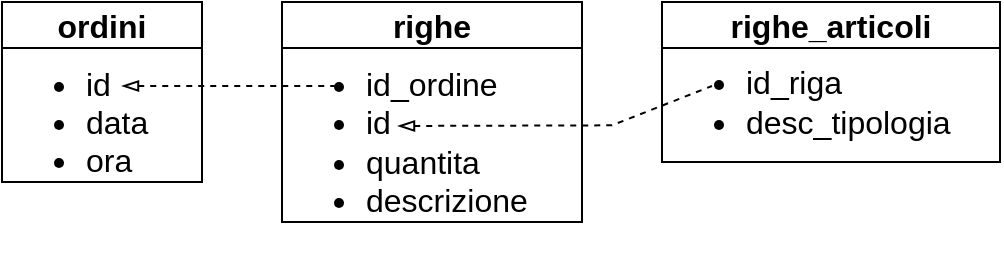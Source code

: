 <mxfile version="22.1.11" type="device">
  <diagram name="Pagina-1" id="thGd6kkPtBY-7ImnjmoQ">
    <mxGraphModel dx="770" dy="571" grid="1" gridSize="10" guides="1" tooltips="1" connect="1" arrows="1" fold="1" page="1" pageScale="1" pageWidth="827" pageHeight="1169" math="0" shadow="0">
      <root>
        <mxCell id="0" />
        <mxCell id="1" parent="0" />
        <mxCell id="hFkk-dzJIv48OriPn9km-1" value="ordini" style="swimlane;whiteSpace=wrap;html=1;fontSize=16;" vertex="1" parent="1">
          <mxGeometry x="330" y="290" width="100" height="90" as="geometry" />
        </mxCell>
        <mxCell id="hFkk-dzJIv48OriPn9km-8" value="&lt;ul style=&quot;font-size: 16px;&quot;&gt;&lt;li style=&quot;font-size: 16px;&quot;&gt;id&lt;/li&gt;&lt;li style=&quot;font-size: 16px;&quot;&gt;data&lt;/li&gt;&lt;li style=&quot;font-size: 16px;&quot;&gt;ora&lt;/li&gt;&lt;/ul&gt;" style="text;html=1;align=left;verticalAlign=middle;resizable=0;points=[];autosize=1;strokeColor=none;fillColor=none;fontSize=16;" vertex="1" parent="hFkk-dzJIv48OriPn9km-1">
          <mxGeometry y="10" width="90" height="100" as="geometry" />
        </mxCell>
        <mxCell id="hFkk-dzJIv48OriPn9km-3" value="righe" style="swimlane;whiteSpace=wrap;html=1;fontSize=16;" vertex="1" parent="1">
          <mxGeometry x="470" y="290" width="150" height="110" as="geometry" />
        </mxCell>
        <mxCell id="hFkk-dzJIv48OriPn9km-9" value="&lt;ul style=&quot;font-size: 16px;&quot;&gt;&lt;li style=&quot;font-size: 16px;&quot;&gt;id_ordine&lt;/li&gt;&lt;li style=&quot;font-size: 16px;&quot;&gt;id&lt;/li&gt;&lt;li style=&quot;font-size: 16px;&quot;&gt;quantita&lt;/li&gt;&lt;li style=&quot;font-size: 16px;&quot;&gt;descrizione&lt;/li&gt;&lt;/ul&gt;" style="text;html=1;align=left;verticalAlign=middle;resizable=0;points=[];autosize=1;strokeColor=none;fillColor=none;fontSize=16;" vertex="1" parent="hFkk-dzJIv48OriPn9km-3">
          <mxGeometry y="10" width="140" height="120" as="geometry" />
        </mxCell>
        <mxCell id="hFkk-dzJIv48OriPn9km-5" value="righe_articoli" style="swimlane;whiteSpace=wrap;html=1;fontSize=16;" vertex="1" parent="1">
          <mxGeometry x="660" y="290" width="169" height="80" as="geometry" />
        </mxCell>
        <mxCell id="hFkk-dzJIv48OriPn9km-10" value="&lt;ul style=&quot;&quot;&gt;&lt;li style=&quot;font-size: 16px;&quot;&gt;id_riga&lt;/li&gt;&lt;li style=&quot;&quot;&gt;desc_tipologia&lt;br&gt;&lt;/li&gt;&lt;/ul&gt;" style="text;html=1;align=left;verticalAlign=middle;resizable=0;points=[];autosize=1;strokeColor=none;fillColor=none;fontSize=16;" vertex="1" parent="hFkk-dzJIv48OriPn9km-5">
          <mxGeometry y="10" width="170" height="80" as="geometry" />
        </mxCell>
        <mxCell id="hFkk-dzJIv48OriPn9km-11" value="" style="endArrow=none;dashed=1;html=1;rounded=0;endFill=0;startArrow=blockThin;startFill=0;" edge="1" parent="1">
          <mxGeometry width="50" height="50" relative="1" as="geometry">
            <mxPoint x="390" y="332" as="sourcePoint" />
            <mxPoint x="500" y="332.05" as="targetPoint" />
          </mxGeometry>
        </mxCell>
        <mxCell id="hFkk-dzJIv48OriPn9km-16" value="" style="endArrow=none;dashed=1;html=1;rounded=0;endFill=0;startArrow=blockThin;startFill=0;" edge="1" parent="1">
          <mxGeometry width="50" height="50" relative="1" as="geometry">
            <mxPoint x="528" y="352" as="sourcePoint" />
            <mxPoint x="685" y="332" as="targetPoint" />
            <Array as="points">
              <mxPoint x="635" y="351.66" />
            </Array>
          </mxGeometry>
        </mxCell>
      </root>
    </mxGraphModel>
  </diagram>
</mxfile>
